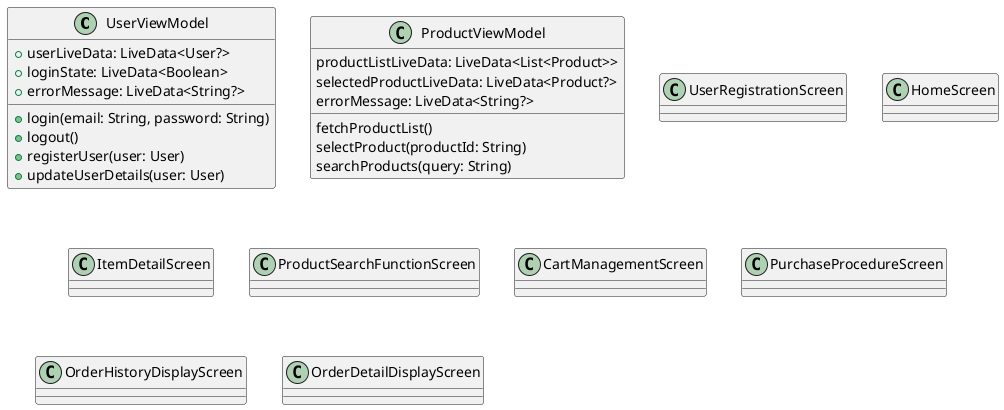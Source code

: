 @startuml urbanstore
' ----------
' ViewModel
' ----------
' ----------
'  ユーザー関連ViewModel
' ----------
class UserViewModel {
    ' ログイン中のユーザー情報を保持するLiveDate
    + userLiveData: LiveData<User?>
    ' ログイン状態を示すLiveData
    + loginState: LiveData<Boolean>
    ' エラーメッセージを保持するLiveData
    + errorMessage: LiveData<String?>
    ' ユーザー状態のログイン処理を行い、成功またh失敗をLiveDataで通知
    + login(email: String, password: String)
    ' ユーザーログアウト処理を行い、ログイン状態を更新
    + logout()
    ' 新規ユーザーを登録する
    + registerUser(user: User)
    ' ユーザー情報を更新する
    + updateUserDetails(user: User)
}
' ----------
' 商品関連ViewModel
' ----------
class ProductViewModel {
    ' 商品リストを保持するLiveData
    productListLiveData: LiveData<List<Product>>
    ' 選択された商品の詳細を保持するLiveData
    selectedProductLiveData: LiveData<Product?>
    ' エラーメッセージを保持するLiveData
    errorMessage: LiveData<String?>
    ' 商品リストを取得し、LiveDataに更新
    fetchProductList()
    ' 指定された商品IDに基づき、商品詳細を取得してLiveDataに更新
    selectProduct(productId: String)
    ' 検索クエリに基づき、商品をフィルタリング
    searchProducts(query: String)
}
' ----------
' ログアウト画面
' ----------
class UserRegistrationScreen
' ----------
' ホーム画面
' ----------
class HomeScreen
' ----------
' 商品詳細表示画面
' ----------
class ItemDetailScreen
' ----------
' 商品検索機能画面
' ----------
class ProductSearchFunctionScreen
' ----------
' カート管理画面
' ----------
class CartManagementScreen
' ----------
' 購入手続き画面
' ----------
class PurchaseProcedureScreen
' ----------
' カート管理画面
' ----------
class CartManagementScreen
' ----------
' 購入手続き画面
' ----------
class PurchaseProcedureScreen
' ----------
' 注文履歴表示画面
' ----------
class OrderHistoryDisplayScreen
' ----------
' 注文詳細表示画面
' ----------
class OrderDetailDisplayScreen

@enduml